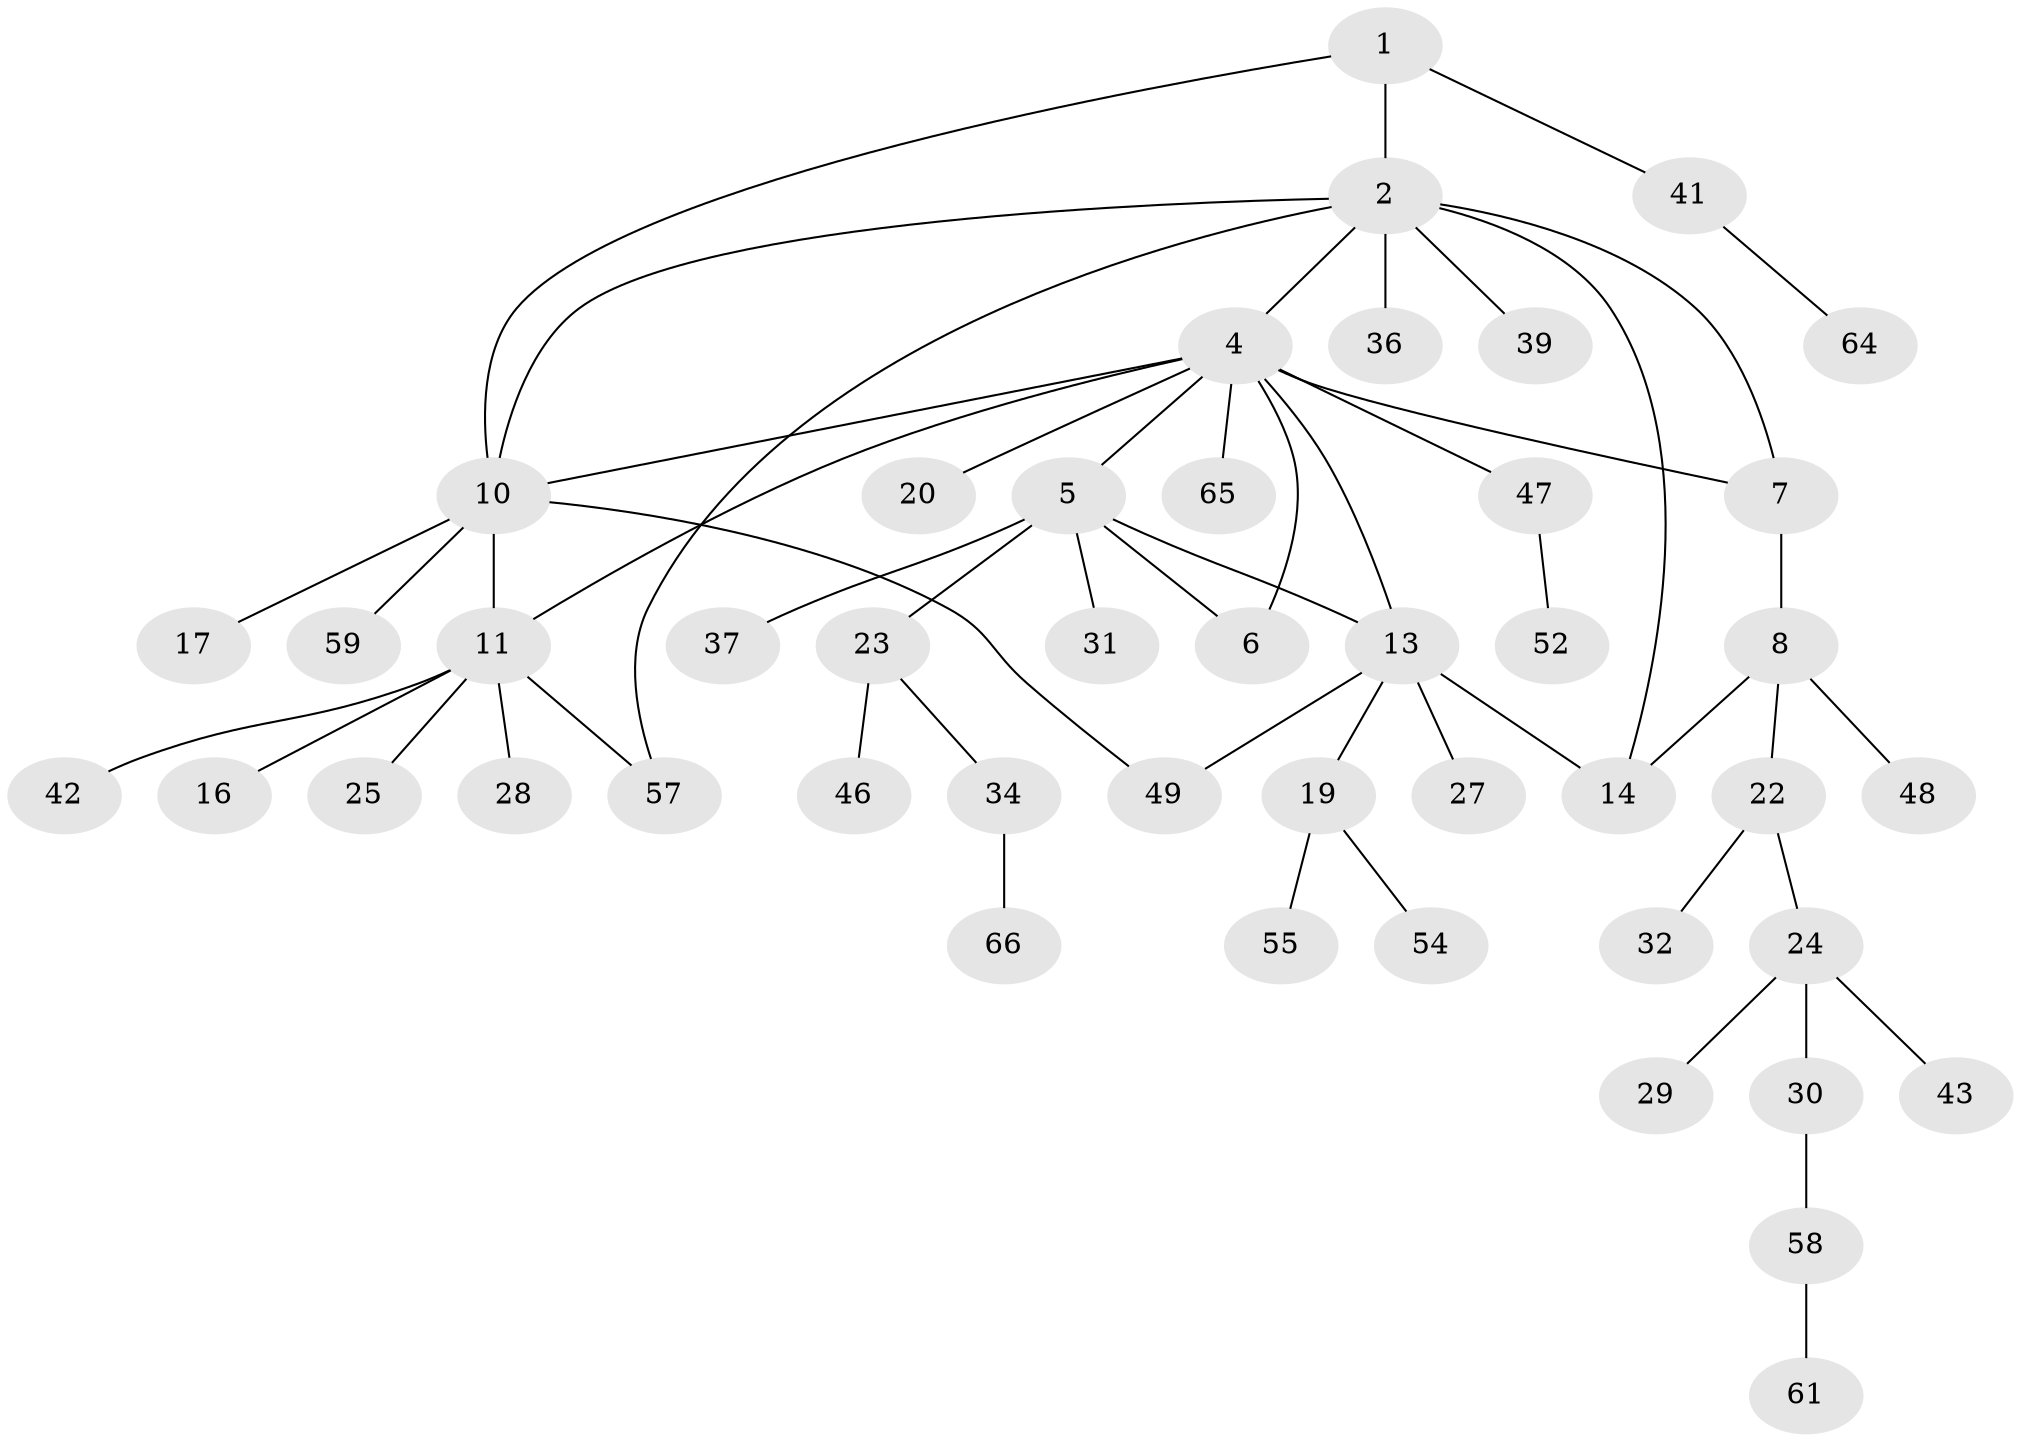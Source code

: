 // Generated by graph-tools (version 1.1) at 2025/24/03/03/25 07:24:16]
// undirected, 46 vertices, 55 edges
graph export_dot {
graph [start="1"]
  node [color=gray90,style=filled];
  1 [super="+18"];
  2 [super="+3"];
  4 [super="+12"];
  5 [super="+21"];
  6 [super="+51"];
  7 [super="+9"];
  8 [super="+38"];
  10 [super="+35"];
  11 [super="+33"];
  13 [super="+56"];
  14 [super="+15"];
  16;
  17;
  19 [super="+44"];
  20;
  22 [super="+40"];
  23 [super="+26"];
  24 [super="+50"];
  25;
  27;
  28;
  29;
  30;
  31;
  32 [super="+63"];
  34 [super="+62"];
  36;
  37;
  39;
  41 [super="+45"];
  42;
  43;
  46;
  47 [super="+53"];
  48;
  49;
  52;
  54;
  55;
  57;
  58 [super="+60"];
  59;
  61;
  64;
  65;
  66;
  1 -- 2 [weight=2];
  1 -- 41;
  1 -- 10;
  2 -- 4;
  2 -- 10;
  2 -- 36;
  2 -- 7;
  2 -- 39;
  2 -- 57;
  2 -- 14;
  4 -- 5;
  4 -- 6;
  4 -- 7 [weight=2];
  4 -- 47;
  4 -- 65;
  4 -- 20;
  4 -- 10;
  4 -- 11;
  4 -- 13;
  5 -- 6;
  5 -- 13;
  5 -- 23;
  5 -- 37;
  5 -- 31;
  7 -- 8 [weight=2];
  8 -- 14;
  8 -- 22;
  8 -- 48;
  10 -- 11;
  10 -- 17;
  10 -- 49;
  10 -- 59;
  11 -- 16;
  11 -- 25;
  11 -- 28;
  11 -- 42;
  11 -- 57;
  13 -- 14 [weight=2];
  13 -- 19;
  13 -- 27;
  13 -- 49;
  19 -- 54;
  19 -- 55;
  22 -- 24;
  22 -- 32;
  23 -- 34;
  23 -- 46;
  24 -- 29;
  24 -- 30;
  24 -- 43;
  30 -- 58;
  34 -- 66;
  41 -- 64;
  47 -- 52;
  58 -- 61;
}
